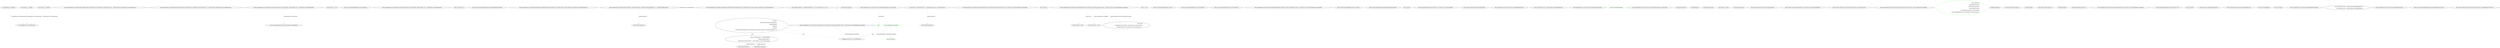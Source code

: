 digraph  {
n19 [label="out CommandLine.Core.TypeDescriptor", span=""];
n0 [cluster="CommandLine.Core.TypeDescriptor.TypeDescriptor(CommandLine.Core.TargetType, CSharpx.Maybe<int>, CSharpx.Maybe<CommandLine.Core.TypeDescriptor>)", label="Entry CommandLine.Core.TypeDescriptor.TypeDescriptor(CommandLine.Core.TargetType, CSharpx.Maybe<int>, CSharpx.Maybe<CommandLine.Core.TypeDescriptor>)", span="13-13"];
n1 [cluster="CommandLine.Core.TypeDescriptor.TypeDescriptor(CommandLine.Core.TargetType, CSharpx.Maybe<int>, CSharpx.Maybe<CommandLine.Core.TypeDescriptor>)", label="this.targetType = targetType", span="15-15"];
n2 [cluster="CommandLine.Core.TypeDescriptor.TypeDescriptor(CommandLine.Core.TargetType, CSharpx.Maybe<int>, CSharpx.Maybe<CommandLine.Core.TypeDescriptor>)", label="this.maxItems = maxItems", span="16-16"];
n3 [cluster="CommandLine.Core.TypeDescriptor.TypeDescriptor(CommandLine.Core.TargetType, CSharpx.Maybe<int>, CSharpx.Maybe<CommandLine.Core.TypeDescriptor>)", label="this.nextValue = nextValue", span="17-17"];
n4 [cluster="CommandLine.Core.TypeDescriptor.TypeDescriptor(CommandLine.Core.TargetType, CSharpx.Maybe<int>, CSharpx.Maybe<CommandLine.Core.TypeDescriptor>)", label="Exit CommandLine.Core.TypeDescriptor.TypeDescriptor(CommandLine.Core.TargetType, CSharpx.Maybe<int>, CSharpx.Maybe<CommandLine.Core.TypeDescriptor>)", span="13-13"];
n5 [cluster="CommandLine.Core.TypeDescriptor.Create(CommandLine.Core.TargetType, CSharpx.Maybe<int>, CommandLine.Core.TypeDescriptor)", label="Entry CommandLine.Core.TypeDescriptor.Create(CommandLine.Core.TargetType, CSharpx.Maybe<int>, CommandLine.Core.TypeDescriptor)", span="35-35"];
n6 [cluster="CommandLine.Core.TypeDescriptor.Create(CommandLine.Core.TargetType, CSharpx.Maybe<int>, CommandLine.Core.TypeDescriptor)", label="maximumItems == null", span="37-37"];
n8 [cluster="CommandLine.Core.TypeDescriptor.Create(CommandLine.Core.TargetType, CSharpx.Maybe<int>, CommandLine.Core.TypeDescriptor)", label="return new TypeDescriptor(tag, maximumItems, next.ToMaybe());", span="39-39"];
n7 [cluster="CommandLine.Core.TypeDescriptor.Create(CommandLine.Core.TargetType, CSharpx.Maybe<int>, CommandLine.Core.TypeDescriptor)", label="throw new ArgumentNullException(''maximumItems'');", span="37-37"];
n9 [cluster="CommandLine.Core.TypeDescriptor.Create(CommandLine.Core.TargetType, CSharpx.Maybe<int>, CommandLine.Core.TypeDescriptor)", label="Exit CommandLine.Core.TypeDescriptor.Create(CommandLine.Core.TargetType, CSharpx.Maybe<int>, CommandLine.Core.TypeDescriptor)", span="35-35"];
n11 [cluster="T.ToMaybe<T>()", label="Entry T.ToMaybe<T>()", span="249-249"];
n10 [cluster="System.ArgumentNullException.ArgumentNullException(string)", label="Entry System.ArgumentNullException.ArgumentNullException(string)", span="0-0"];
n12 [cluster="CommandLine.Core.TypeDescriptorExtensions.WithNextValue(CommandLine.Core.TypeDescriptor, CSharpx.Maybe<CommandLine.Core.TypeDescriptor>)", label="Entry CommandLine.Core.TypeDescriptorExtensions.WithNextValue(CommandLine.Core.TypeDescriptor, CSharpx.Maybe<CommandLine.Core.TypeDescriptor>)", span="45-45"];
n13 [cluster="CommandLine.Core.TypeDescriptorExtensions.WithNextValue(CommandLine.Core.TypeDescriptor, CSharpx.Maybe<CommandLine.Core.TypeDescriptor>)", label="return TypeDescriptor.Create(descriptor.TargetType, descriptor.MaxItems, nextValue.MapValueOrDefault(n => n, default(TypeDescriptor)));", span="47-47"];
n14 [cluster="CommandLine.Core.TypeDescriptorExtensions.WithNextValue(CommandLine.Core.TypeDescriptor, CSharpx.Maybe<CommandLine.Core.TypeDescriptor>)", label="Exit CommandLine.Core.TypeDescriptorExtensions.WithNextValue(CommandLine.Core.TypeDescriptor, CSharpx.Maybe<CommandLine.Core.TypeDescriptor>)", span="45-45"];
n15 [cluster="CSharpx.Maybe<T1>.MapValueOrDefault<T1, T2>(System.Func<T1, T2>, T2)", label="Entry CSharpx.Maybe<T1>.MapValueOrDefault<T1, T2>(System.Func<T1, T2>, T2)", span="377-377"];
n16 [cluster="lambda expression", label="Entry lambda expression", span="47-47"];
n17 [cluster="lambda expression", label=n, span="47-47"];
n18 [cluster="lambda expression", label="Exit lambda expression", span="47-47"];
m1_12 [cluster="CommandLine.Core.TypeConverter.ChangeType(System.Collections.Generic.IEnumerable<string>, System.Type, System.Globalization.CultureInfo)", file="TypeConverter.cs", label="Entry CommandLine.Core.TypeConverter.ChangeType(System.Collections.Generic.IEnumerable<string>, System.Type, System.Globalization.CultureInfo)", span="23-23"];
m1_13 [cluster="CommandLine.Core.TypeConverter.ChangeType(System.Collections.Generic.IEnumerable<string>, System.Type, System.Globalization.CultureInfo)", file="TypeConverter.cs", label="var type =\r\n                conversionType.GetGenericArguments()\r\n                              .SingleOrDefault()\r\n                              .ToMaybe()\r\n                              .FromJust(\r\n                                  new ApplicationException(''Non scalar properties should be sequence of type IEnumerable<T>.''))", span="25-30"];
m1_14 [cluster="CommandLine.Core.TypeConverter.ChangeType(System.Collections.Generic.IEnumerable<string>, System.Type, System.Globalization.CultureInfo)", file="TypeConverter.cs", label="var converted = values.Select(value => ChangeType(value, type, conversionCulture))", span="32-32"];
m1_15 [cluster="CommandLine.Core.TypeConverter.ChangeType(System.Collections.Generic.IEnumerable<string>, System.Type, System.Globalization.CultureInfo)", file="TypeConverter.cs", label="return converted.Any(a => a.MatchNothing())\r\n                ? Maybe.Nothing<object>()\r\n                : Maybe.Just(converted.Select(c => ((Just<object>)c).Value).ToArray(type));", span="34-36"];
m1_16 [cluster="CommandLine.Core.TypeConverter.ChangeType(System.Collections.Generic.IEnumerable<string>, System.Type, System.Globalization.CultureInfo)", file="TypeConverter.cs", label="Exit CommandLine.Core.TypeConverter.ChangeType(System.Collections.Generic.IEnumerable<string>, System.Type, System.Globalization.CultureInfo)", span="23-23"];
m1_26 [cluster="Unk.Just", file="TypeConverter.cs", label="Entry Unk.Just", span=""];
m1_0 [cluster="CommandLine.Core.TypeConverter.ChangeType(System.Collections.Generic.IEnumerable<string>, System.Type, bool, System.Globalization.CultureInfo)", file="TypeConverter.cs", label="Entry CommandLine.Core.TypeConverter.ChangeType(System.Collections.Generic.IEnumerable<string>, System.Type, bool, System.Globalization.CultureInfo)", span="12-12"];
m1_1 [cluster="CommandLine.Core.TypeConverter.ChangeType(System.Collections.Generic.IEnumerable<string>, System.Type, bool, System.Globalization.CultureInfo)", file="TypeConverter.cs", label="values == null", span="14-14"];
m1_3 [cluster="CommandLine.Core.TypeConverter.ChangeType(System.Collections.Generic.IEnumerable<string>, System.Type, bool, System.Globalization.CultureInfo)", file="TypeConverter.cs", label="conversionType == null", span="15-15"];
m1_5 [cluster="CommandLine.Core.TypeConverter.ChangeType(System.Collections.Generic.IEnumerable<string>, System.Type, bool, System.Globalization.CultureInfo)", file="TypeConverter.cs", label="conversionCulture == null", span="16-16"];
m1_7 [cluster="CommandLine.Core.TypeConverter.ChangeType(System.Collections.Generic.IEnumerable<string>, System.Type, bool, System.Globalization.CultureInfo)", file="TypeConverter.cs", label="return scalar\r\n                ? ChangeType(values.Single(), conversionType, conversionCulture)\r\n                : ChangeType(values, conversionType, conversionCulture);", span="18-20"];
m1_2 [cluster="CommandLine.Core.TypeConverter.ChangeType(System.Collections.Generic.IEnumerable<string>, System.Type, bool, System.Globalization.CultureInfo)", file="TypeConverter.cs", label="throw new ArgumentNullException(''values'');", span="14-14"];
m1_4 [cluster="CommandLine.Core.TypeConverter.ChangeType(System.Collections.Generic.IEnumerable<string>, System.Type, bool, System.Globalization.CultureInfo)", file="TypeConverter.cs", label="throw new ArgumentNullException(''conversionType'');", span="15-15"];
m1_6 [cluster="CommandLine.Core.TypeConverter.ChangeType(System.Collections.Generic.IEnumerable<string>, System.Type, bool, System.Globalization.CultureInfo)", file="TypeConverter.cs", label="throw new ArgumentNullException(''conversionCulture'');", span="16-16"];
m1_8 [cluster="CommandLine.Core.TypeConverter.ChangeType(System.Collections.Generic.IEnumerable<string>, System.Type, bool, System.Globalization.CultureInfo)", file="TypeConverter.cs", label="Exit CommandLine.Core.TypeConverter.ChangeType(System.Collections.Generic.IEnumerable<string>, System.Type, bool, System.Globalization.CultureInfo)", span="12-12"];
m1_61 [cluster="System.Enum.IsDefined(System.Type, object)", file="TypeConverter.cs", label="Entry System.Enum.IsDefined(System.Type, object)", span="0-0"];
m1_20 [cluster="System.ApplicationException.ApplicationException(string)", file="TypeConverter.cs", label="Entry System.ApplicationException.ApplicationException(string)", span="0-0"];
m1_23 [cluster="Unk.Any", file="TypeConverter.cs", label="Entry Unk.Any", span=""];
m1_21 [cluster="CommandLine.Infrastructure.Maybe<T>.FromJust<T>(System.Exception)", file="TypeConverter.cs", label="Entry CommandLine.Infrastructure.Maybe<T>.FromJust<T>(System.Exception)", span="137-137"];
m1_47 [cluster="CommandLine.Core.TypeConverter.ConvertEnumString(string, System.Type)", file="TypeConverter.cs", label="Entry CommandLine.Core.TypeConverter.ConvertEnumString(string, System.Type)", span="75-75"];
m1_62 [cluster="System.FormatException.FormatException()", file="TypeConverter.cs", label="Entry System.FormatException.FormatException()", span="0-0"];
m1_46 [cluster="CommandLine.Core.TypeConverter.ConvertBoolString(string)", file="TypeConverter.cs", label="Entry CommandLine.Core.TypeConverter.ConvertBoolString(string)", span="70-70"];
m1_53 [cluster="CommandLine.Core.TypeConverter.ConvertBoolString(string)", file="TypeConverter.cs", label="return value.Equals(''true'', StringComparison.OrdinalIgnoreCase);", span="72-72"];
m1_54 [cluster="CommandLine.Core.TypeConverter.ConvertBoolString(string)", file="TypeConverter.cs", label="Exit CommandLine.Core.TypeConverter.ConvertBoolString(string)", span="70-70"];
m1_55 [cluster="CommandLine.Core.TypeConverter.ConvertEnumString(string, System.Type)", color=green, community=0, file="TypeConverter.cs", label="System.Globalization.CultureInfo", prediction=0, span=""];
m1_56 [cluster="CommandLine.Core.TypeConverter.ConvertEnumString(string, System.Type)", color=green, community=0, file="TypeConverter.cs", label=type, prediction=1, span=""];
m1_57 [cluster="CommandLine.Core.TypeConverter.ConvertEnumString(string, System.Type)", color=green, community=0, file="TypeConverter.cs", label="return parsedValue;", prediction=0, span="80-80"];
m1_58 [cluster="CommandLine.Core.TypeConverter.ConvertEnumString(string, System.Type)", color=green, community=0, file="TypeConverter.cs", label="throw new FormatException();", prediction=3, span="82-82"];
m1_59 [cluster="CommandLine.Core.TypeConverter.ConvertEnumString(string, System.Type)", file="TypeConverter.cs", label="Exit CommandLine.Core.TypeConverter.ConvertEnumString(string, System.Type)", span="75-75"];
m1_34 [cluster="lambda expression", file="TypeConverter.cs", label="Entry lambda expression", span="36-36"];
m1_28 [cluster="lambda expression", file="TypeConverter.cs", label="ChangeType(value, type, conversionCulture)", span="32-32"];
m1_27 [cluster="lambda expression", file="TypeConverter.cs", label="Entry lambda expression", span="32-32"];
m1_30 [cluster="lambda expression", file="TypeConverter.cs", label="Entry lambda expression", span="34-34"];
m1_29 [cluster="lambda expression", file="TypeConverter.cs", label="Exit lambda expression", span="32-32"];
m1_31 [cluster="lambda expression", file="TypeConverter.cs", label="a.MatchNothing()", span="34-34"];
m1_32 [cluster="lambda expression", file="TypeConverter.cs", label="Exit lambda expression", span="34-34"];
m1_35 [cluster="lambda expression", file="TypeConverter.cs", label="((Just<object>)c).Value", span="36-36"];
m1_36 [cluster="lambda expression", file="TypeConverter.cs", label="Exit lambda expression", span="36-36"];
m1_52 [cluster="string.Equals(string, System.StringComparison)", file="TypeConverter.cs", label="Entry string.Equals(string, System.StringComparison)", span="0-0"];
m1_48 [cluster="System.Convert.ChangeType(object, System.Type, System.IFormatProvider)", file="TypeConverter.cs", label="Entry System.Convert.ChangeType(object, System.Type, System.IFormatProvider)", span="0-0"];
m1_10 [cluster="System.Collections.Generic.IEnumerable<TSource>.Single<TSource>()", file="TypeConverter.cs", label="Entry System.Collections.Generic.IEnumerable<TSource>.Single<TSource>()", span="0-0"];
m1_11 [cluster="CommandLine.Core.TypeConverter.ChangeType(string, System.Type, System.Globalization.CultureInfo)", file="TypeConverter.cs", label="Entry CommandLine.Core.TypeConverter.ChangeType(string, System.Type, System.Globalization.CultureInfo)", span="39-39"];
m1_37 [cluster="CommandLine.Core.TypeConverter.ChangeType(string, System.Type, System.Globalization.CultureInfo)", color=green, community=0, file="TypeConverter.cs", label="return Maybe.Just(\r\n                    MatchBoolString(value)\r\n                        ? ConvertBoolString(value)\r\n                        : conversionType.IsEnum\r\n                            ? ConvertEnumString(value, conversionType)\r\n                            : Convert.ChangeType(value, conversionType, conversionCulture));", prediction=4, span="43-48"];
m1_38 [cluster="CommandLine.Core.TypeConverter.ChangeType(string, System.Type, System.Globalization.CultureInfo)", file="TypeConverter.cs", label=InvalidCastException, span="50-50"];
m1_39 [cluster="CommandLine.Core.TypeConverter.ChangeType(string, System.Type, System.Globalization.CultureInfo)", file="TypeConverter.cs", label="return Maybe.Nothing<object>();", span="52-52"];
m1_40 [cluster="CommandLine.Core.TypeConverter.ChangeType(string, System.Type, System.Globalization.CultureInfo)", file="TypeConverter.cs", label=FormatException, span="54-54"];
m1_41 [cluster="CommandLine.Core.TypeConverter.ChangeType(string, System.Type, System.Globalization.CultureInfo)", file="TypeConverter.cs", label="return Maybe.Nothing<object>();", span="56-56"];
m1_42 [cluster="CommandLine.Core.TypeConverter.ChangeType(string, System.Type, System.Globalization.CultureInfo)", file="TypeConverter.cs", label=OverflowException, span="58-58"];
m1_43 [cluster="CommandLine.Core.TypeConverter.ChangeType(string, System.Type, System.Globalization.CultureInfo)", file="TypeConverter.cs", label="return Maybe.Nothing<object>();", span="60-60"];
m1_44 [cluster="CommandLine.Core.TypeConverter.ChangeType(string, System.Type, System.Globalization.CultureInfo)", file="TypeConverter.cs", label="Exit CommandLine.Core.TypeConverter.ChangeType(string, System.Type, System.Globalization.CultureInfo)", span="39-39"];
m1_49 [cluster="CommandLine.Infrastructure.Maybe.Just<T>(T)", file="TypeConverter.cs", label="Entry CommandLine.Infrastructure.Maybe.Just<T>(T)", span="71-71"];
m1_22 [cluster="Unk.Select", file="TypeConverter.cs", label="Entry Unk.Select", span=""];
m1_17 [cluster="System.Type.GetGenericArguments()", file="TypeConverter.cs", label="Entry System.Type.GetGenericArguments()", span="0-0"];
m1_24 [cluster="CommandLine.Infrastructure.Maybe.Nothing<T>()", file="TypeConverter.cs", label="Entry CommandLine.Infrastructure.Maybe.Nothing<T>()", span="66-66"];
m1_33 [cluster="Unk.MatchNothing", file="TypeConverter.cs", label="Entry Unk.MatchNothing", span=""];
m1_25 [cluster="Unk.ToArray", file="TypeConverter.cs", label="Entry Unk.ToArray", span=""];
m1_45 [cluster="CommandLine.Core.TypeConverter.MatchBoolString(string)", file="TypeConverter.cs", label="Entry CommandLine.Core.TypeConverter.MatchBoolString(string)", span="64-64"];
m1_50 [cluster="CommandLine.Core.TypeConverter.MatchBoolString(string)", file="TypeConverter.cs", label="return value.Equals(''true'', StringComparison.OrdinalIgnoreCase)\r\n                   || value.Equals(''false'', StringComparison.OrdinalIgnoreCase);", span="66-67"];
m1_51 [cluster="CommandLine.Core.TypeConverter.MatchBoolString(string)", file="TypeConverter.cs", label="Exit CommandLine.Core.TypeConverter.MatchBoolString(string)", span="64-64"];
m1_9 [cluster="System.ArgumentNullException.ArgumentNullException(string)", file="TypeConverter.cs", label="Entry System.ArgumentNullException.ArgumentNullException(string)", span="0-0"];
m1_18 [cluster="System.Collections.Generic.IEnumerable<TSource>.SingleOrDefault<TSource>()", file="TypeConverter.cs", label="Entry System.Collections.Generic.IEnumerable<TSource>.SingleOrDefault<TSource>()", span="0-0"];
n1 -> n19  [color=darkseagreen4, key=1, label="CommandLine.Core.TypeDescriptor", style=dashed];
n2 -> n19  [color=darkseagreen4, key=1, label="CommandLine.Core.TypeDescriptor", style=dashed];
n3 -> n19  [color=darkseagreen4, key=1, label="CommandLine.Core.TypeDescriptor", style=dashed];
n5 -> n8  [color=darkseagreen4, key=1, label="CommandLine.Core.TargetType", style=dashed];
n13 -> n13  [color=darkseagreen4, key=1, label="CommandLine.Core.TypeDescriptor", style=dashed];
n13 -> n16  [color=darkseagreen4, key=1, label="lambda expression", style=dashed];
m1_12 -> m1_28  [color=darkseagreen4, key=1, label="System.Globalization.CultureInfo", style=dashed];
m1_13 -> m1_28  [color=darkseagreen4, key=1, label=type, style=dashed];
m1_13 -> m1_15  [color=darkseagreen4, key=1, label=type, style=dashed];
m1_14 -> m1_27  [color=darkseagreen4, key=1, label="lambda expression", style=dashed];
m1_15 -> m1_30  [color=darkseagreen4, key=1, label="lambda expression", style=dashed];
m1_15 -> m1_34  [color=darkseagreen4, key=1, label="lambda expression", style=dashed];
m1_0 -> m1_3  [color=darkseagreen4, key=1, label="System.Type", style=dashed];
m1_0 -> m1_5  [color=darkseagreen4, key=1, label="System.Globalization.CultureInfo", style=dashed];
m1_0 -> m1_7  [color=darkseagreen4, key=1, label="System.Collections.Generic.IEnumerable<string>", style=dashed];
m1_47 -> m1_56  [color=green, key=1, label="System.Type", style=dashed];
m1_55 -> m1_57  [color=green, key=1, label=parsedValue, style=dashed];
m1_55 -> m1_28  [color=darkseagreen4, key=1, label="System.Globalization.CultureInfo", style=dashed];
m1_56 -> m1_28  [color=darkseagreen4, key=1, label=type, style=dashed];
}
